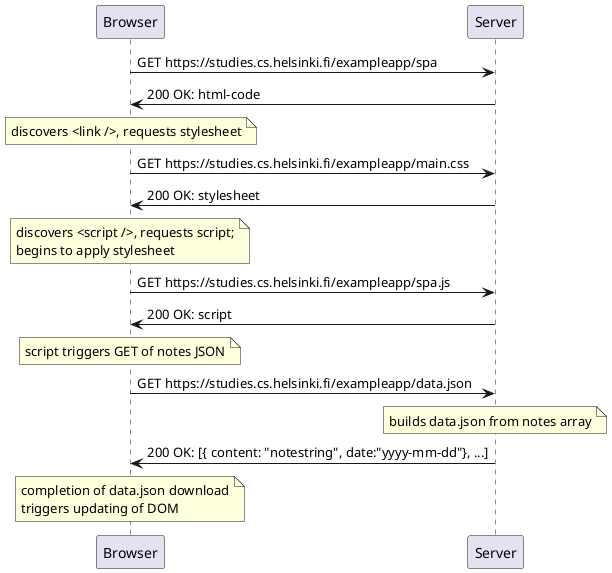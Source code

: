 @startuml
Browser->Server: GET https://studies.cs.helsinki.fi/exampleapp/spa
Server->Browser: 200 OK: html-code
note over Browser: discovers <link />, requests stylesheet
Browser->Server: GET https://studies.cs.helsinki.fi/exampleapp/main.css
Server->Browser: 200 OK: stylesheet
note over Browser: discovers <script />, requests script;\nbegins to apply stylesheet
Browser->Server: GET https://studies.cs.helsinki.fi/exampleapp/spa.js
Server->Browser: 200 OK: script
note over Browser: script triggers GET of notes JSON
Browser->Server: GET https://studies.cs.helsinki.fi/exampleapp/data.json
note over Server: builds data.json from notes array
Server->Browser: 200 OK: [{ content: "notestring", date:"yyyy-mm-dd"}, ...]
note over Browser: completion of data.json download\ntriggers updating of DOM
@enduml